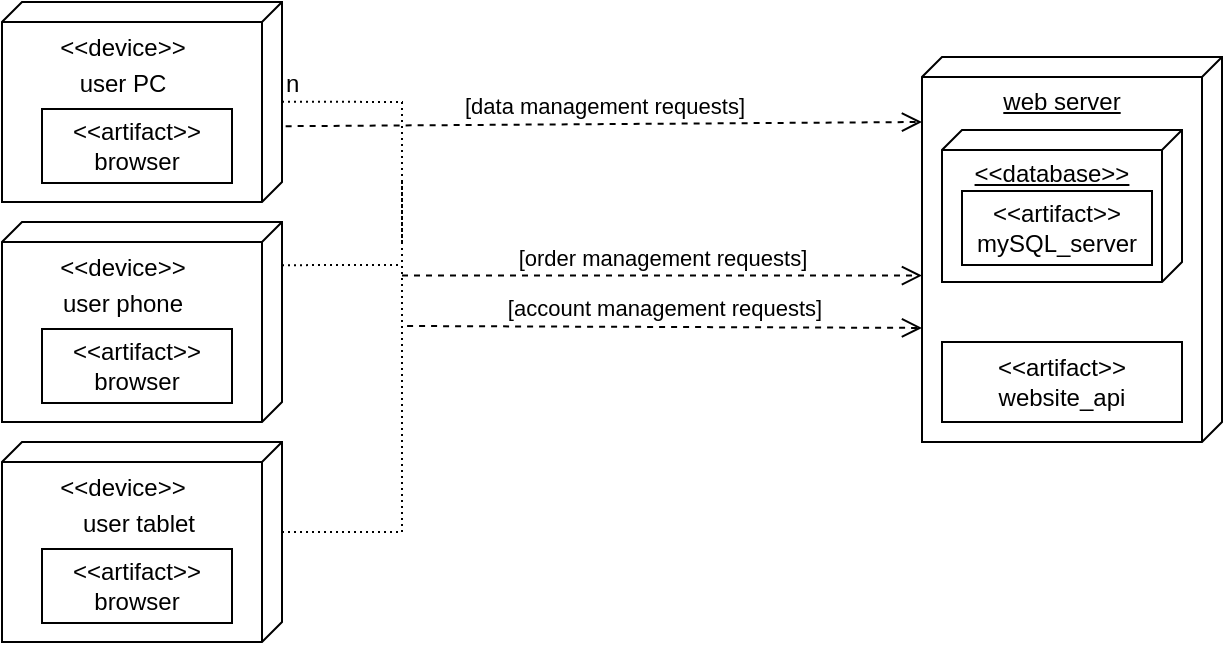 <mxfile version="26.0.14">
  <diagram name="Page-1" id="FVMDrm11FqmY5mwUxcbf">
    <mxGraphModel dx="747" dy="352" grid="1" gridSize="10" guides="1" tooltips="1" connect="1" arrows="1" fold="1" page="1" pageScale="1" pageWidth="850" pageHeight="1100" math="0" shadow="0">
      <root>
        <mxCell id="0" />
        <mxCell id="1" parent="0" />
        <mxCell id="0jCtsFTJbqLTCcz20e-4-1" value="" style="verticalAlign=top;align=center;spacingTop=8;spacingLeft=2;spacingRight=12;shape=cube;size=10;direction=south;fontStyle=4;html=1;whiteSpace=wrap;" vertex="1" parent="1">
          <mxGeometry x="40" y="40" width="140" height="100" as="geometry" />
        </mxCell>
        <mxCell id="0jCtsFTJbqLTCcz20e-4-5" value="web server" style="verticalAlign=top;align=center;spacingTop=8;spacingLeft=2;spacingRight=12;shape=cube;size=10;direction=south;fontStyle=4;html=1;whiteSpace=wrap;" vertex="1" parent="1">
          <mxGeometry x="500" y="67.5" width="150" height="192.5" as="geometry" />
        </mxCell>
        <mxCell id="0jCtsFTJbqLTCcz20e-4-7" value="&amp;lt;&amp;lt;device&amp;gt;&amp;gt;" style="text;align=center;fontStyle=0;verticalAlign=middle;spacingLeft=3;spacingRight=3;strokeColor=none;rotatable=0;points=[[0,0.5],[1,0.5]];portConstraint=eastwest;html=1;" vertex="1" parent="1">
          <mxGeometry x="60" y="50" width="80" height="26" as="geometry" />
        </mxCell>
        <mxCell id="0jCtsFTJbqLTCcz20e-4-8" value="user PC" style="text;align=center;fontStyle=0;verticalAlign=middle;spacingLeft=3;spacingRight=3;strokeColor=none;rotatable=0;points=[[0,0.5],[1,0.5]];portConstraint=eastwest;html=1;" vertex="1" parent="1">
          <mxGeometry x="60" y="67.5" width="80" height="26" as="geometry" />
        </mxCell>
        <mxCell id="0jCtsFTJbqLTCcz20e-4-36" value="[account management requests]" style="endArrow=open;startArrow=none;endFill=0;startFill=0;endSize=8;html=1;verticalAlign=bottom;dashed=1;labelBackgroundColor=none;rounded=0;entryX=0.13;entryY=1.017;entryDx=0;entryDy=0;entryPerimeter=0;" edge="1" parent="1">
          <mxGeometry width="160" relative="1" as="geometry">
            <mxPoint x="242.55" y="202" as="sourcePoint" />
            <mxPoint x="500.0" y="202.96" as="targetPoint" />
          </mxGeometry>
        </mxCell>
        <mxCell id="0jCtsFTJbqLTCcz20e-4-40" value="" style="endArrow=none;html=1;rounded=0;dashed=1;dashPattern=1 2;" edge="1" parent="1">
          <mxGeometry relative="1" as="geometry">
            <mxPoint x="180" y="89.82" as="sourcePoint" />
            <mxPoint x="240" y="160" as="targetPoint" />
            <Array as="points">
              <mxPoint x="240" y="90" />
            </Array>
          </mxGeometry>
        </mxCell>
        <mxCell id="0jCtsFTJbqLTCcz20e-4-41" value="n" style="resizable=0;html=1;whiteSpace=wrap;align=left;verticalAlign=bottom;" connectable="0" vertex="1" parent="0jCtsFTJbqLTCcz20e-4-40">
          <mxGeometry x="-1" relative="1" as="geometry" />
        </mxCell>
        <mxCell id="0jCtsFTJbqLTCcz20e-4-42" value="" style="resizable=0;html=1;whiteSpace=wrap;align=right;verticalAlign=bottom;" connectable="0" vertex="1" parent="0jCtsFTJbqLTCcz20e-4-40">
          <mxGeometry x="1" relative="1" as="geometry" />
        </mxCell>
        <mxCell id="0jCtsFTJbqLTCcz20e-4-57" value="" style="endArrow=none;html=1;rounded=0;dashed=1;dashPattern=1 2;exitX=0.168;exitY=-0.011;exitDx=0;exitDy=0;exitPerimeter=0;" edge="1" parent="1">
          <mxGeometry relative="1" as="geometry">
            <mxPoint x="180.0" y="171.58" as="sourcePoint" />
            <mxPoint x="238.46" y="171.5" as="targetPoint" />
          </mxGeometry>
        </mxCell>
        <mxCell id="0jCtsFTJbqLTCcz20e-4-58" value="" style="resizable=0;html=1;whiteSpace=wrap;align=right;verticalAlign=bottom;" connectable="0" vertex="1" parent="0jCtsFTJbqLTCcz20e-4-57">
          <mxGeometry x="1" relative="1" as="geometry" />
        </mxCell>
        <mxCell id="0jCtsFTJbqLTCcz20e-4-59" value="" style="endArrow=none;html=1;rounded=0;dashed=1;dashPattern=1 2;exitX=0;exitY=0;exitDx=45;exitDy=0;exitPerimeter=0;" edge="1" parent="1" source="0jCtsFTJbqLTCcz20e-4-73">
          <mxGeometry relative="1" as="geometry">
            <mxPoint x="411.4" y="288.34" as="sourcePoint" />
            <mxPoint x="240" y="130" as="targetPoint" />
            <Array as="points">
              <mxPoint x="240" y="305" />
            </Array>
          </mxGeometry>
        </mxCell>
        <mxCell id="0jCtsFTJbqLTCcz20e-4-60" value="" style="resizable=0;html=1;whiteSpace=wrap;align=right;verticalAlign=bottom;" connectable="0" vertex="1" parent="0jCtsFTJbqLTCcz20e-4-59">
          <mxGeometry x="1" relative="1" as="geometry" />
        </mxCell>
        <mxCell id="0jCtsFTJbqLTCcz20e-4-61" value="[order management requests]" style="endArrow=open;startArrow=none;endFill=0;startFill=0;endSize=8;html=1;verticalAlign=bottom;dashed=1;labelBackgroundColor=none;rounded=0;entryX=0.13;entryY=1.017;entryDx=0;entryDy=0;entryPerimeter=0;" edge="1" parent="1">
          <mxGeometry width="160" relative="1" as="geometry">
            <mxPoint x="240" y="176.79" as="sourcePoint" />
            <mxPoint x="500" y="176.79" as="targetPoint" />
          </mxGeometry>
        </mxCell>
        <mxCell id="0jCtsFTJbqLTCcz20e-4-64" value="[data management requests]" style="endArrow=open;startArrow=none;endFill=0;startFill=0;endSize=8;html=1;verticalAlign=bottom;dashed=1;labelBackgroundColor=none;rounded=0;entryX=0.13;entryY=1.017;entryDx=0;entryDy=0;entryPerimeter=0;exitX=0.621;exitY=-0.013;exitDx=0;exitDy=0;exitPerimeter=0;" edge="1" parent="1" source="0jCtsFTJbqLTCcz20e-4-1">
          <mxGeometry width="160" relative="1" as="geometry">
            <mxPoint x="240" y="100.0" as="sourcePoint" />
            <mxPoint x="500" y="100.0" as="targetPoint" />
          </mxGeometry>
        </mxCell>
        <mxCell id="0jCtsFTJbqLTCcz20e-4-65" value="&amp;lt;&amp;lt;artifact&amp;gt;&amp;gt;&lt;br&gt;website_api" style="html=1;align=center;verticalAlign=middle;dashed=0;whiteSpace=wrap;" vertex="1" parent="1">
          <mxGeometry x="510" y="210" width="120" height="40" as="geometry" />
        </mxCell>
        <mxCell id="0jCtsFTJbqLTCcz20e-4-67" value="&amp;lt;&amp;lt;database&amp;gt;&amp;gt;" style="verticalAlign=top;align=center;spacingTop=8;spacingLeft=2;spacingRight=12;shape=cube;size=10;direction=south;fontStyle=4;html=1;whiteSpace=wrap;" vertex="1" parent="1">
          <mxGeometry x="510" y="104" width="120" height="76" as="geometry" />
        </mxCell>
        <mxCell id="0jCtsFTJbqLTCcz20e-4-66" value="&amp;lt;&amp;lt;artifact&amp;gt;&amp;gt;&lt;br&gt;mySQL_server" style="html=1;align=center;verticalAlign=middle;dashed=0;whiteSpace=wrap;labelPosition=center;verticalLabelPosition=middle;horizontal=1;" vertex="1" parent="1">
          <mxGeometry x="520" y="134.5" width="95" height="37" as="geometry" />
        </mxCell>
        <mxCell id="0jCtsFTJbqLTCcz20e-4-68" value="&amp;lt;&amp;lt;artifact&amp;gt;&amp;gt;&lt;br&gt;browser" style="html=1;align=center;verticalAlign=middle;dashed=0;whiteSpace=wrap;labelPosition=center;verticalLabelPosition=middle;horizontal=1;" vertex="1" parent="1">
          <mxGeometry x="60" y="93.5" width="95" height="37" as="geometry" />
        </mxCell>
        <mxCell id="0jCtsFTJbqLTCcz20e-4-69" value="" style="verticalAlign=top;align=center;spacingTop=8;spacingLeft=2;spacingRight=12;shape=cube;size=10;direction=south;fontStyle=4;html=1;whiteSpace=wrap;" vertex="1" parent="1">
          <mxGeometry x="40" y="150" width="140" height="100" as="geometry" />
        </mxCell>
        <mxCell id="0jCtsFTJbqLTCcz20e-4-70" value="&amp;lt;&amp;lt;device&amp;gt;&amp;gt;" style="text;align=center;fontStyle=0;verticalAlign=middle;spacingLeft=3;spacingRight=3;strokeColor=none;rotatable=0;points=[[0,0.5],[1,0.5]];portConstraint=eastwest;html=1;" vertex="1" parent="1">
          <mxGeometry x="60" y="160" width="80" height="26" as="geometry" />
        </mxCell>
        <mxCell id="0jCtsFTJbqLTCcz20e-4-72" value="&amp;lt;&amp;lt;artifact&amp;gt;&amp;gt;&lt;br&gt;browser" style="html=1;align=center;verticalAlign=middle;dashed=0;whiteSpace=wrap;labelPosition=center;verticalLabelPosition=middle;horizontal=1;" vertex="1" parent="1">
          <mxGeometry x="60" y="203.5" width="95" height="37" as="geometry" />
        </mxCell>
        <mxCell id="0jCtsFTJbqLTCcz20e-4-10" value="user phone" style="text;align=center;fontStyle=0;verticalAlign=middle;spacingLeft=3;spacingRight=3;strokeColor=none;rotatable=0;points=[[0,0.5],[1,0.5]];portConstraint=eastwest;html=1;" vertex="1" parent="1">
          <mxGeometry x="60" y="177.5" width="80" height="26" as="geometry" />
        </mxCell>
        <mxCell id="0jCtsFTJbqLTCcz20e-4-73" value="" style="verticalAlign=top;align=center;spacingTop=8;spacingLeft=2;spacingRight=12;shape=cube;size=10;direction=south;fontStyle=4;html=1;whiteSpace=wrap;" vertex="1" parent="1">
          <mxGeometry x="40" y="260" width="140" height="100" as="geometry" />
        </mxCell>
        <mxCell id="0jCtsFTJbqLTCcz20e-4-74" value="&amp;lt;&amp;lt;device&amp;gt;&amp;gt;" style="text;align=center;fontStyle=0;verticalAlign=middle;spacingLeft=3;spacingRight=3;strokeColor=none;rotatable=0;points=[[0,0.5],[1,0.5]];portConstraint=eastwest;html=1;" vertex="1" parent="1">
          <mxGeometry x="60" y="270" width="80" height="26" as="geometry" />
        </mxCell>
        <mxCell id="0jCtsFTJbqLTCcz20e-4-76" value="&amp;lt;&amp;lt;artifact&amp;gt;&amp;gt;&lt;br&gt;browser" style="html=1;align=center;verticalAlign=middle;dashed=0;whiteSpace=wrap;labelPosition=center;verticalLabelPosition=middle;horizontal=1;" vertex="1" parent="1">
          <mxGeometry x="60" y="313.5" width="95" height="37" as="geometry" />
        </mxCell>
        <mxCell id="0jCtsFTJbqLTCcz20e-4-13" value="user tablet" style="text;align=center;fontStyle=0;verticalAlign=middle;spacingLeft=3;spacingRight=3;strokeColor=none;rotatable=0;points=[[0,0.5],[1,0.5]];portConstraint=eastwest;html=1;" vertex="1" parent="1">
          <mxGeometry x="67.5" y="288" width="80" height="26" as="geometry" />
        </mxCell>
      </root>
    </mxGraphModel>
  </diagram>
</mxfile>
